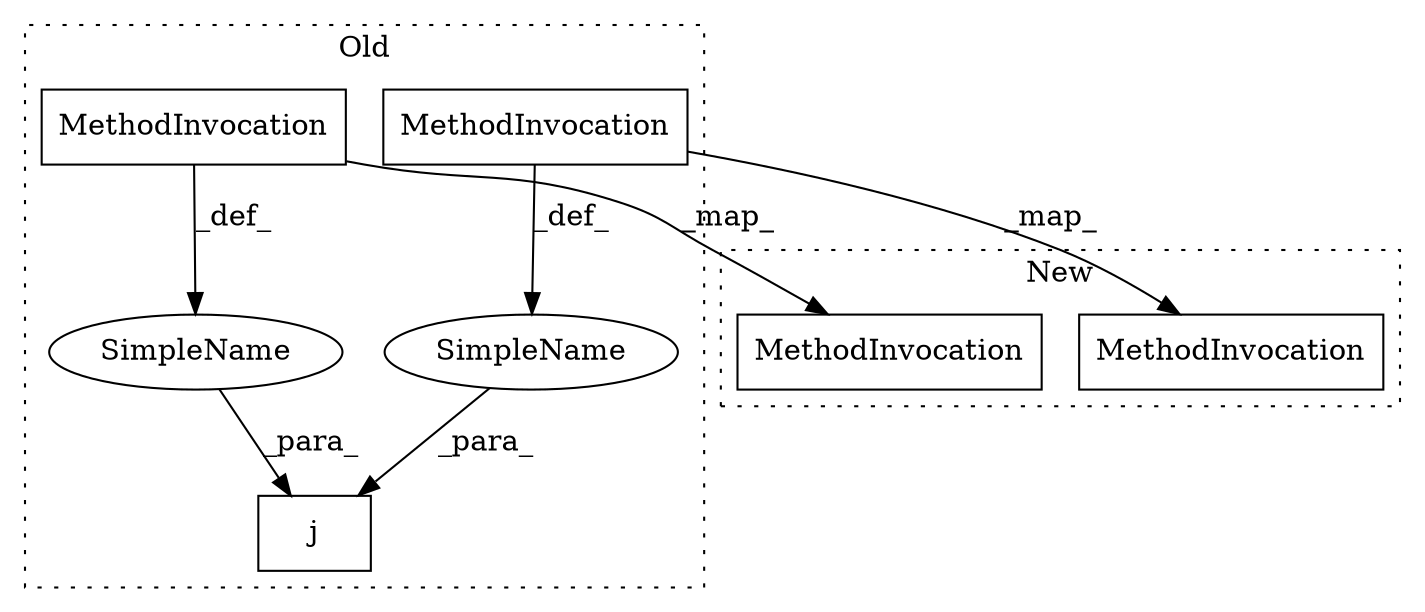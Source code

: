 digraph G {
subgraph cluster0 {
2 [label="MethodInvocation" a="32" s="19554,19566" l="6,1" shape="box"];
4 [label="MethodInvocation" a="32" s="19528,19540" l="6,1" shape="box"];
5 [label="SimpleName" a="42" s="" l="" shape="ellipse"];
6 [label="SimpleName" a="42" s="" l="" shape="ellipse"];
7 [label="j" a="106" s="19528" l="39" shape="box"];
label = "Old";
style="dotted";
}
subgraph cluster1 {
1 [label="MethodInvocation" a="32" s="19520,19532" l="6,1" shape="box"];
3 [label="MethodInvocation" a="32" s="19491,19503" l="6,1" shape="box"];
label = "New";
style="dotted";
}
2 -> 6 [label="_def_"];
2 -> 1 [label="_map_"];
4 -> 5 [label="_def_"];
4 -> 3 [label="_map_"];
5 -> 7 [label="_para_"];
6 -> 7 [label="_para_"];
}